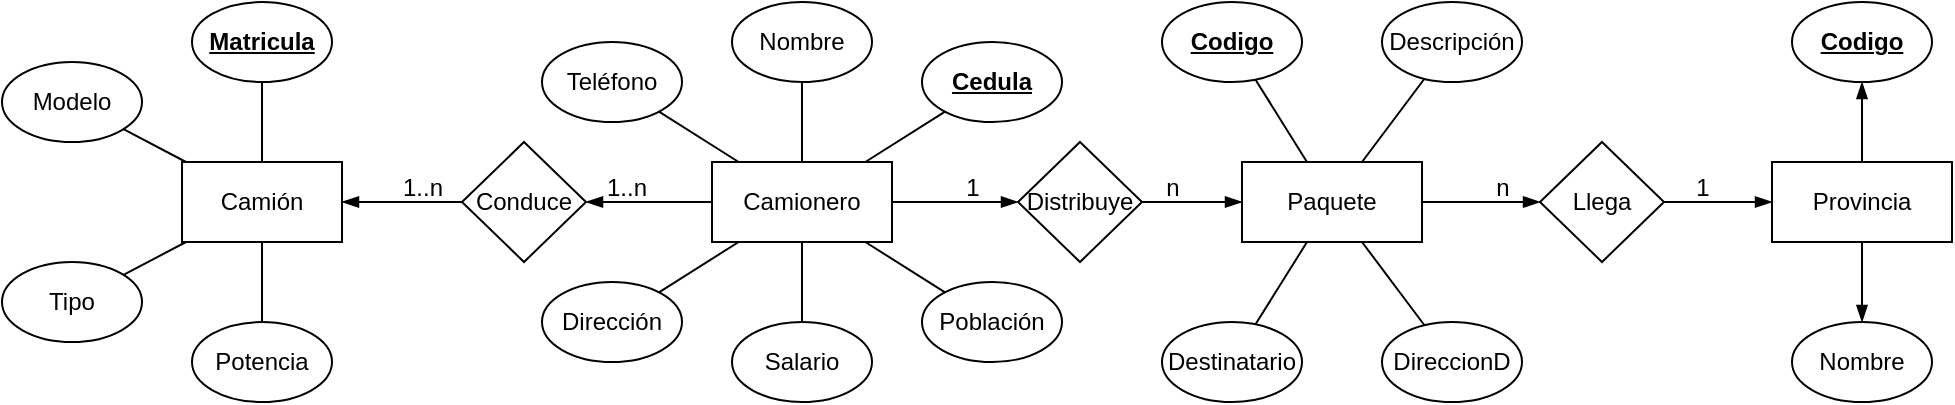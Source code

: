 <mxfile version="26.2.12">
  <diagram name="Página-1" id="_Ey24kVe9yhKWdumXbGh">
    <mxGraphModel dx="1362" dy="840" grid="1" gridSize="10" guides="1" tooltips="1" connect="1" arrows="1" fold="1" page="1" pageScale="1" pageWidth="827" pageHeight="1169" math="0" shadow="0">
      <root>
        <mxCell id="0" />
        <mxCell id="1" parent="0" />
        <mxCell id="CAXyloOC_ZWQRVBXMIbA-13" style="rounded=0;orthogonalLoop=1;jettySize=auto;html=1;endArrow=none;startFill=0;" edge="1" parent="1" source="CAXyloOC_ZWQRVBXMIbA-2">
          <mxGeometry relative="1" as="geometry">
            <mxPoint x="150.0" y="60" as="targetPoint" />
          </mxGeometry>
        </mxCell>
        <mxCell id="CAXyloOC_ZWQRVBXMIbA-14" style="rounded=0;orthogonalLoop=1;jettySize=auto;html=1;endArrow=none;startFill=0;" edge="1" parent="1" source="CAXyloOC_ZWQRVBXMIbA-2" target="CAXyloOC_ZWQRVBXMIbA-39">
          <mxGeometry relative="1" as="geometry">
            <mxPoint x="84.929" y="76.441" as="targetPoint" />
          </mxGeometry>
        </mxCell>
        <mxCell id="CAXyloOC_ZWQRVBXMIbA-16" style="rounded=0;orthogonalLoop=1;jettySize=auto;html=1;endArrow=none;startFill=0;" edge="1" parent="1" source="CAXyloOC_ZWQRVBXMIbA-2" target="CAXyloOC_ZWQRVBXMIbA-40">
          <mxGeometry relative="1" as="geometry">
            <mxPoint x="47.687" y="152.85" as="targetPoint" />
          </mxGeometry>
        </mxCell>
        <mxCell id="CAXyloOC_ZWQRVBXMIbA-18" style="rounded=0;orthogonalLoop=1;jettySize=auto;html=1;endArrow=none;startFill=0;" edge="1" parent="1" source="CAXyloOC_ZWQRVBXMIbA-2">
          <mxGeometry relative="1" as="geometry">
            <mxPoint x="150.0" y="200" as="targetPoint" />
          </mxGeometry>
        </mxCell>
        <mxCell id="CAXyloOC_ZWQRVBXMIbA-2" value="Camión" style="rounded=0;whiteSpace=wrap;html=1;" vertex="1" parent="1">
          <mxGeometry x="110" y="110" width="80" height="40" as="geometry" />
        </mxCell>
        <mxCell id="CAXyloOC_ZWQRVBXMIbA-21" style="edgeStyle=orthogonalEdgeStyle;rounded=0;orthogonalLoop=1;jettySize=auto;html=1;endArrow=blockThin;endFill=1;" edge="1" parent="1" source="CAXyloOC_ZWQRVBXMIbA-3" target="CAXyloOC_ZWQRVBXMIbA-19">
          <mxGeometry relative="1" as="geometry" />
        </mxCell>
        <mxCell id="CAXyloOC_ZWQRVBXMIbA-32" style="rounded=0;orthogonalLoop=1;jettySize=auto;html=1;endArrow=none;startFill=0;" edge="1" parent="1" source="CAXyloOC_ZWQRVBXMIbA-3" target="CAXyloOC_ZWQRVBXMIbA-28">
          <mxGeometry relative="1" as="geometry" />
        </mxCell>
        <mxCell id="CAXyloOC_ZWQRVBXMIbA-33" style="rounded=0;orthogonalLoop=1;jettySize=auto;html=1;endArrow=none;startFill=0;" edge="1" parent="1" source="CAXyloOC_ZWQRVBXMIbA-3" target="CAXyloOC_ZWQRVBXMIbA-26">
          <mxGeometry relative="1" as="geometry" />
        </mxCell>
        <mxCell id="CAXyloOC_ZWQRVBXMIbA-34" style="rounded=0;orthogonalLoop=1;jettySize=auto;html=1;endArrow=none;startFill=0;" edge="1" parent="1" source="CAXyloOC_ZWQRVBXMIbA-3" target="CAXyloOC_ZWQRVBXMIbA-24">
          <mxGeometry relative="1" as="geometry" />
        </mxCell>
        <mxCell id="CAXyloOC_ZWQRVBXMIbA-35" style="rounded=0;orthogonalLoop=1;jettySize=auto;html=1;endArrow=none;startFill=0;" edge="1" parent="1" source="CAXyloOC_ZWQRVBXMIbA-3" target="CAXyloOC_ZWQRVBXMIbA-25">
          <mxGeometry relative="1" as="geometry" />
        </mxCell>
        <mxCell id="CAXyloOC_ZWQRVBXMIbA-36" style="rounded=0;orthogonalLoop=1;jettySize=auto;html=1;endArrow=none;startFill=0;" edge="1" parent="1" source="CAXyloOC_ZWQRVBXMIbA-3" target="CAXyloOC_ZWQRVBXMIbA-29">
          <mxGeometry relative="1" as="geometry" />
        </mxCell>
        <mxCell id="CAXyloOC_ZWQRVBXMIbA-37" style="rounded=0;orthogonalLoop=1;jettySize=auto;html=1;endArrow=none;startFill=0;" edge="1" parent="1" source="CAXyloOC_ZWQRVBXMIbA-3" target="CAXyloOC_ZWQRVBXMIbA-27">
          <mxGeometry relative="1" as="geometry" />
        </mxCell>
        <mxCell id="CAXyloOC_ZWQRVBXMIbA-44" style="edgeStyle=orthogonalEdgeStyle;rounded=0;orthogonalLoop=1;jettySize=auto;html=1;endArrow=blockThin;endFill=1;" edge="1" parent="1" source="CAXyloOC_ZWQRVBXMIbA-3" target="CAXyloOC_ZWQRVBXMIbA-42">
          <mxGeometry relative="1" as="geometry" />
        </mxCell>
        <mxCell id="CAXyloOC_ZWQRVBXMIbA-3" value="Camionero" style="rounded=0;whiteSpace=wrap;html=1;" vertex="1" parent="1">
          <mxGeometry x="375" y="110" width="90" height="40" as="geometry" />
        </mxCell>
        <mxCell id="CAXyloOC_ZWQRVBXMIbA-57" style="edgeStyle=orthogonalEdgeStyle;rounded=0;orthogonalLoop=1;jettySize=auto;html=1;endArrow=blockThin;endFill=1;" edge="1" parent="1" source="CAXyloOC_ZWQRVBXMIbA-4" target="CAXyloOC_ZWQRVBXMIbA-56">
          <mxGeometry relative="1" as="geometry" />
        </mxCell>
        <mxCell id="CAXyloOC_ZWQRVBXMIbA-4" value="Paquete" style="rounded=0;whiteSpace=wrap;html=1;" vertex="1" parent="1">
          <mxGeometry x="640" y="110" width="90" height="40" as="geometry" />
        </mxCell>
        <mxCell id="CAXyloOC_ZWQRVBXMIbA-64" style="edgeStyle=orthogonalEdgeStyle;rounded=0;orthogonalLoop=1;jettySize=auto;html=1;endArrow=blockThin;endFill=1;" edge="1" parent="1" source="CAXyloOC_ZWQRVBXMIbA-5" target="CAXyloOC_ZWQRVBXMIbA-62">
          <mxGeometry relative="1" as="geometry" />
        </mxCell>
        <mxCell id="CAXyloOC_ZWQRVBXMIbA-66" style="edgeStyle=orthogonalEdgeStyle;rounded=0;orthogonalLoop=1;jettySize=auto;html=1;entryX=0.5;entryY=0;entryDx=0;entryDy=0;endArrow=blockThin;endFill=1;" edge="1" parent="1" source="CAXyloOC_ZWQRVBXMIbA-5" target="CAXyloOC_ZWQRVBXMIbA-63">
          <mxGeometry relative="1" as="geometry" />
        </mxCell>
        <mxCell id="CAXyloOC_ZWQRVBXMIbA-5" value="Provincia" style="rounded=0;whiteSpace=wrap;html=1;" vertex="1" parent="1">
          <mxGeometry x="905" y="110" width="90" height="40" as="geometry" />
        </mxCell>
        <mxCell id="CAXyloOC_ZWQRVBXMIbA-20" style="edgeStyle=orthogonalEdgeStyle;rounded=0;orthogonalLoop=1;jettySize=auto;html=1;endArrow=blockThin;endFill=1;" edge="1" parent="1" source="CAXyloOC_ZWQRVBXMIbA-19" target="CAXyloOC_ZWQRVBXMIbA-2">
          <mxGeometry relative="1" as="geometry" />
        </mxCell>
        <mxCell id="CAXyloOC_ZWQRVBXMIbA-19" value="Conduce" style="rhombus;whiteSpace=wrap;html=1;" vertex="1" parent="1">
          <mxGeometry x="250" y="100" width="62" height="60" as="geometry" />
        </mxCell>
        <mxCell id="CAXyloOC_ZWQRVBXMIbA-22" value="1..n" style="text;html=1;align=center;verticalAlign=middle;resizable=0;points=[];autosize=1;strokeColor=none;fillColor=none;" vertex="1" parent="1">
          <mxGeometry x="312" y="108" width="40" height="30" as="geometry" />
        </mxCell>
        <mxCell id="CAXyloOC_ZWQRVBXMIbA-23" value="1..n" style="text;html=1;align=center;verticalAlign=middle;resizable=0;points=[];autosize=1;strokeColor=none;fillColor=none;" vertex="1" parent="1">
          <mxGeometry x="210" y="108" width="40" height="30" as="geometry" />
        </mxCell>
        <mxCell id="CAXyloOC_ZWQRVBXMIbA-24" value="&lt;b&gt;Cedula&lt;/b&gt;" style="ellipse;whiteSpace=wrap;html=1;fontStyle=4" vertex="1" parent="1">
          <mxGeometry x="480" y="50" width="70" height="40" as="geometry" />
        </mxCell>
        <mxCell id="CAXyloOC_ZWQRVBXMIbA-25" value="Población" style="ellipse;whiteSpace=wrap;html=1;" vertex="1" parent="1">
          <mxGeometry x="480" y="170" width="70" height="40" as="geometry" />
        </mxCell>
        <mxCell id="CAXyloOC_ZWQRVBXMIbA-26" value="Teléfono" style="ellipse;whiteSpace=wrap;html=1;" vertex="1" parent="1">
          <mxGeometry x="290" y="50" width="70" height="40" as="geometry" />
        </mxCell>
        <mxCell id="CAXyloOC_ZWQRVBXMIbA-27" value="Dirección" style="ellipse;whiteSpace=wrap;html=1;" vertex="1" parent="1">
          <mxGeometry x="290" y="170" width="70" height="40" as="geometry" />
        </mxCell>
        <mxCell id="CAXyloOC_ZWQRVBXMIbA-28" value="Nombre" style="ellipse;whiteSpace=wrap;html=1;" vertex="1" parent="1">
          <mxGeometry x="385" y="30" width="70" height="40" as="geometry" />
        </mxCell>
        <mxCell id="CAXyloOC_ZWQRVBXMIbA-29" value="Salario" style="ellipse;whiteSpace=wrap;html=1;" vertex="1" parent="1">
          <mxGeometry x="385" y="190" width="70" height="40" as="geometry" />
        </mxCell>
        <mxCell id="CAXyloOC_ZWQRVBXMIbA-38" value="Matricula" style="ellipse;whiteSpace=wrap;html=1;fontStyle=5" vertex="1" parent="1">
          <mxGeometry x="115" y="30" width="70" height="40" as="geometry" />
        </mxCell>
        <mxCell id="CAXyloOC_ZWQRVBXMIbA-39" value="Modelo" style="ellipse;whiteSpace=wrap;html=1;" vertex="1" parent="1">
          <mxGeometry x="20" y="60" width="70" height="40" as="geometry" />
        </mxCell>
        <mxCell id="CAXyloOC_ZWQRVBXMIbA-40" value="Tipo" style="ellipse;whiteSpace=wrap;html=1;" vertex="1" parent="1">
          <mxGeometry x="20" y="160" width="70" height="40" as="geometry" />
        </mxCell>
        <mxCell id="CAXyloOC_ZWQRVBXMIbA-41" value="Potencia" style="ellipse;whiteSpace=wrap;html=1;" vertex="1" parent="1">
          <mxGeometry x="115" y="190" width="70" height="40" as="geometry" />
        </mxCell>
        <mxCell id="CAXyloOC_ZWQRVBXMIbA-45" style="edgeStyle=orthogonalEdgeStyle;rounded=0;orthogonalLoop=1;jettySize=auto;html=1;endArrow=blockThin;endFill=1;" edge="1" parent="1" source="CAXyloOC_ZWQRVBXMIbA-42" target="CAXyloOC_ZWQRVBXMIbA-4">
          <mxGeometry relative="1" as="geometry" />
        </mxCell>
        <mxCell id="CAXyloOC_ZWQRVBXMIbA-42" value="Distribuye" style="rhombus;whiteSpace=wrap;html=1;" vertex="1" parent="1">
          <mxGeometry x="528" y="100" width="62" height="60" as="geometry" />
        </mxCell>
        <mxCell id="CAXyloOC_ZWQRVBXMIbA-46" value="1" style="text;html=1;align=center;verticalAlign=middle;resizable=0;points=[];autosize=1;strokeColor=none;fillColor=none;" vertex="1" parent="1">
          <mxGeometry x="490" y="108" width="30" height="30" as="geometry" />
        </mxCell>
        <mxCell id="CAXyloOC_ZWQRVBXMIbA-47" value="n" style="text;html=1;align=center;verticalAlign=middle;resizable=0;points=[];autosize=1;strokeColor=none;fillColor=none;" vertex="1" parent="1">
          <mxGeometry x="590" y="108" width="30" height="30" as="geometry" />
        </mxCell>
        <mxCell id="CAXyloOC_ZWQRVBXMIbA-53" style="rounded=0;orthogonalLoop=1;jettySize=auto;html=1;endArrow=none;startFill=0;" edge="1" parent="1" source="CAXyloOC_ZWQRVBXMIbA-48" target="CAXyloOC_ZWQRVBXMIbA-4">
          <mxGeometry relative="1" as="geometry" />
        </mxCell>
        <mxCell id="CAXyloOC_ZWQRVBXMIbA-48" value="Codigo" style="ellipse;whiteSpace=wrap;html=1;fontStyle=5" vertex="1" parent="1">
          <mxGeometry x="600" y="30" width="70" height="40" as="geometry" />
        </mxCell>
        <mxCell id="CAXyloOC_ZWQRVBXMIbA-52" style="rounded=0;orthogonalLoop=1;jettySize=auto;html=1;endArrow=none;startFill=0;" edge="1" parent="1" source="CAXyloOC_ZWQRVBXMIbA-49" target="CAXyloOC_ZWQRVBXMIbA-4">
          <mxGeometry relative="1" as="geometry" />
        </mxCell>
        <mxCell id="CAXyloOC_ZWQRVBXMIbA-49" value="DireccionD" style="ellipse;whiteSpace=wrap;html=1;" vertex="1" parent="1">
          <mxGeometry x="710" y="190" width="70" height="40" as="geometry" />
        </mxCell>
        <mxCell id="CAXyloOC_ZWQRVBXMIbA-51" style="rounded=0;orthogonalLoop=1;jettySize=auto;html=1;endArrow=none;startFill=0;" edge="1" parent="1" source="CAXyloOC_ZWQRVBXMIbA-50" target="CAXyloOC_ZWQRVBXMIbA-4">
          <mxGeometry relative="1" as="geometry" />
        </mxCell>
        <mxCell id="CAXyloOC_ZWQRVBXMIbA-50" value="Destinatario" style="ellipse;whiteSpace=wrap;html=1;" vertex="1" parent="1">
          <mxGeometry x="600" y="190" width="70" height="40" as="geometry" />
        </mxCell>
        <mxCell id="CAXyloOC_ZWQRVBXMIbA-55" style="rounded=0;orthogonalLoop=1;jettySize=auto;html=1;endArrow=none;startFill=0;" edge="1" parent="1" source="CAXyloOC_ZWQRVBXMIbA-54" target="CAXyloOC_ZWQRVBXMIbA-4">
          <mxGeometry relative="1" as="geometry" />
        </mxCell>
        <mxCell id="CAXyloOC_ZWQRVBXMIbA-54" value="Descripción" style="ellipse;whiteSpace=wrap;html=1;" vertex="1" parent="1">
          <mxGeometry x="710" y="30" width="70" height="40" as="geometry" />
        </mxCell>
        <mxCell id="CAXyloOC_ZWQRVBXMIbA-58" style="edgeStyle=orthogonalEdgeStyle;rounded=0;orthogonalLoop=1;jettySize=auto;html=1;endArrow=blockThin;endFill=1;" edge="1" parent="1" source="CAXyloOC_ZWQRVBXMIbA-56" target="CAXyloOC_ZWQRVBXMIbA-5">
          <mxGeometry relative="1" as="geometry" />
        </mxCell>
        <mxCell id="CAXyloOC_ZWQRVBXMIbA-56" value="Llega" style="rhombus;whiteSpace=wrap;html=1;" vertex="1" parent="1">
          <mxGeometry x="789" y="100" width="62" height="60" as="geometry" />
        </mxCell>
        <mxCell id="CAXyloOC_ZWQRVBXMIbA-59" value="n" style="text;html=1;align=center;verticalAlign=middle;resizable=0;points=[];autosize=1;strokeColor=none;fillColor=none;" vertex="1" parent="1">
          <mxGeometry x="755" y="108" width="30" height="30" as="geometry" />
        </mxCell>
        <mxCell id="CAXyloOC_ZWQRVBXMIbA-60" value="1" style="text;html=1;align=center;verticalAlign=middle;resizable=0;points=[];autosize=1;strokeColor=none;fillColor=none;" vertex="1" parent="1">
          <mxGeometry x="855" y="108" width="30" height="30" as="geometry" />
        </mxCell>
        <mxCell id="CAXyloOC_ZWQRVBXMIbA-62" value="Codigo" style="ellipse;whiteSpace=wrap;html=1;fontStyle=5" vertex="1" parent="1">
          <mxGeometry x="915" y="30" width="70" height="40" as="geometry" />
        </mxCell>
        <mxCell id="CAXyloOC_ZWQRVBXMIbA-63" value="Nombre" style="ellipse;whiteSpace=wrap;html=1;" vertex="1" parent="1">
          <mxGeometry x="915" y="190" width="70" height="40" as="geometry" />
        </mxCell>
      </root>
    </mxGraphModel>
  </diagram>
</mxfile>
